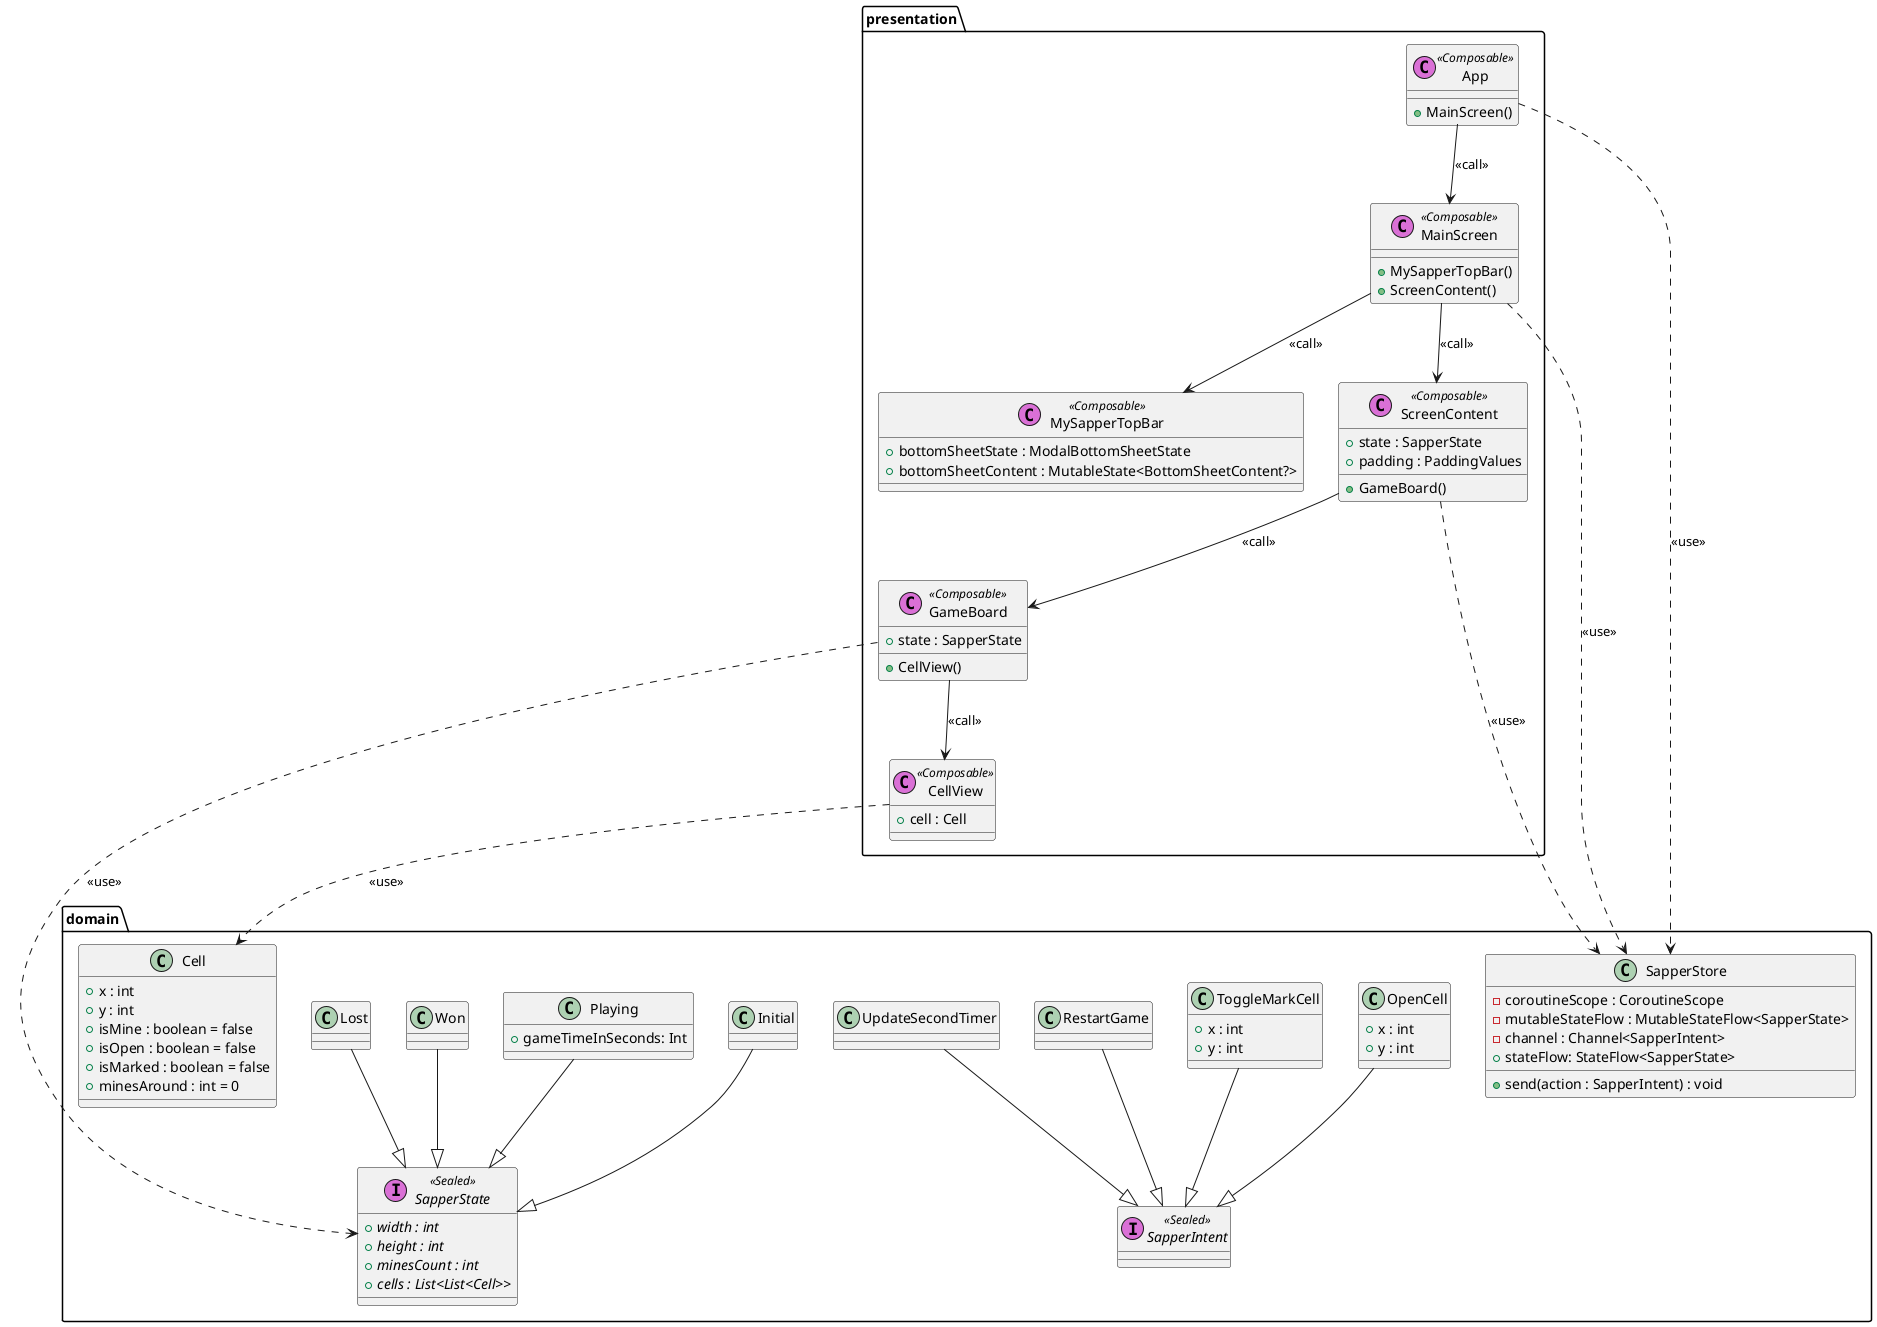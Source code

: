 @startuml

package "domain" {
    class "Cell" {
        + x : int
        + y : int
        + isMine : boolean = false
        + isOpen : boolean = false
        + isMarked : boolean = false
        + minesAround : int = 0
    }

    interface "SapperIntent" << (I,orchid) Sealed >> {
    }

    class "OpenCell" {
        + x : int
        + y : int
    }

    class "ToggleMarkCell" {
        + x : int
        + y : int
    }

    class "RestartGame" {
    }

    class "UpdateSecondTimer" {
    }

    OpenCell --|> SapperIntent
    ToggleMarkCell --|> SapperIntent
    RestartGame --|> SapperIntent
    UpdateSecondTimer --|> SapperIntent

    interface "SapperState" << (I,orchid) Sealed >> {
        {abstract} + width : int
        {abstract} + height : int
        {abstract} + minesCount : int
        {abstract} + cells : List<List<Cell>>
    }

    class "Initial" {
    }

    class "Playing" {
        + gameTimeInSeconds: Int
    }

    class "Won" {
    }

    class "Lost" {
    }

    Initial --|> SapperState
    Playing --|> SapperState
    Won --|> SapperState
    Lost --|> SapperState

    class "SapperStore" {
        - coroutineScope : CoroutineScope
        - mutableStateFlow : MutableStateFlow<SapperState>
        - channel : Channel<SapperIntent>
        + stateFlow: StateFlow<SapperState>
        + send(action : SapperIntent) : void
    }
}

package "presentation" {
    class "App" << (C,orchid) Composable >> {
        + MainScreen()
    }

    class "MainScreen" << (C,orchid) Composable >> {
        + MySapperTopBar()
        + ScreenContent()
    }

    class "MySapperTopBar" << (C,orchid) Composable >> {
        + bottomSheetState : ModalBottomSheetState
        + bottomSheetContent : MutableState<BottomSheetContent?>
    }

    class "ScreenContent" << (C,orchid) Composable >> {
        + state : SapperState
        + padding : PaddingValues
        + GameBoard()
    }

    class "GameBoard" << (C,orchid) Composable >> {
        + state : SapperState
        + CellView()
    }

    class "CellView" << (C,orchid) Composable >> {
        + cell : Cell
    }
}

' Отношения вызова между Composable функциями
App --> MainScreen : <<call>>
MainScreen --> MySapperTopBar : <<call>>
MainScreen --> ScreenContent : <<call>>
ScreenContent --> GameBoard : <<call>>
GameBoard --> CellView : <<call>>

' Связь между доменным и презентационным слоями
presentation.App ..> domain.SapperStore : <<use>>
presentation.MainScreen ..> domain.SapperStore : <<use>>
presentation.ScreenContent ..> domain.SapperStore : <<use>>
presentation.GameBoard ..> domain.SapperState : <<use>>
presentation.CellView ..> domain.Cell : <<use>>

@enduml
